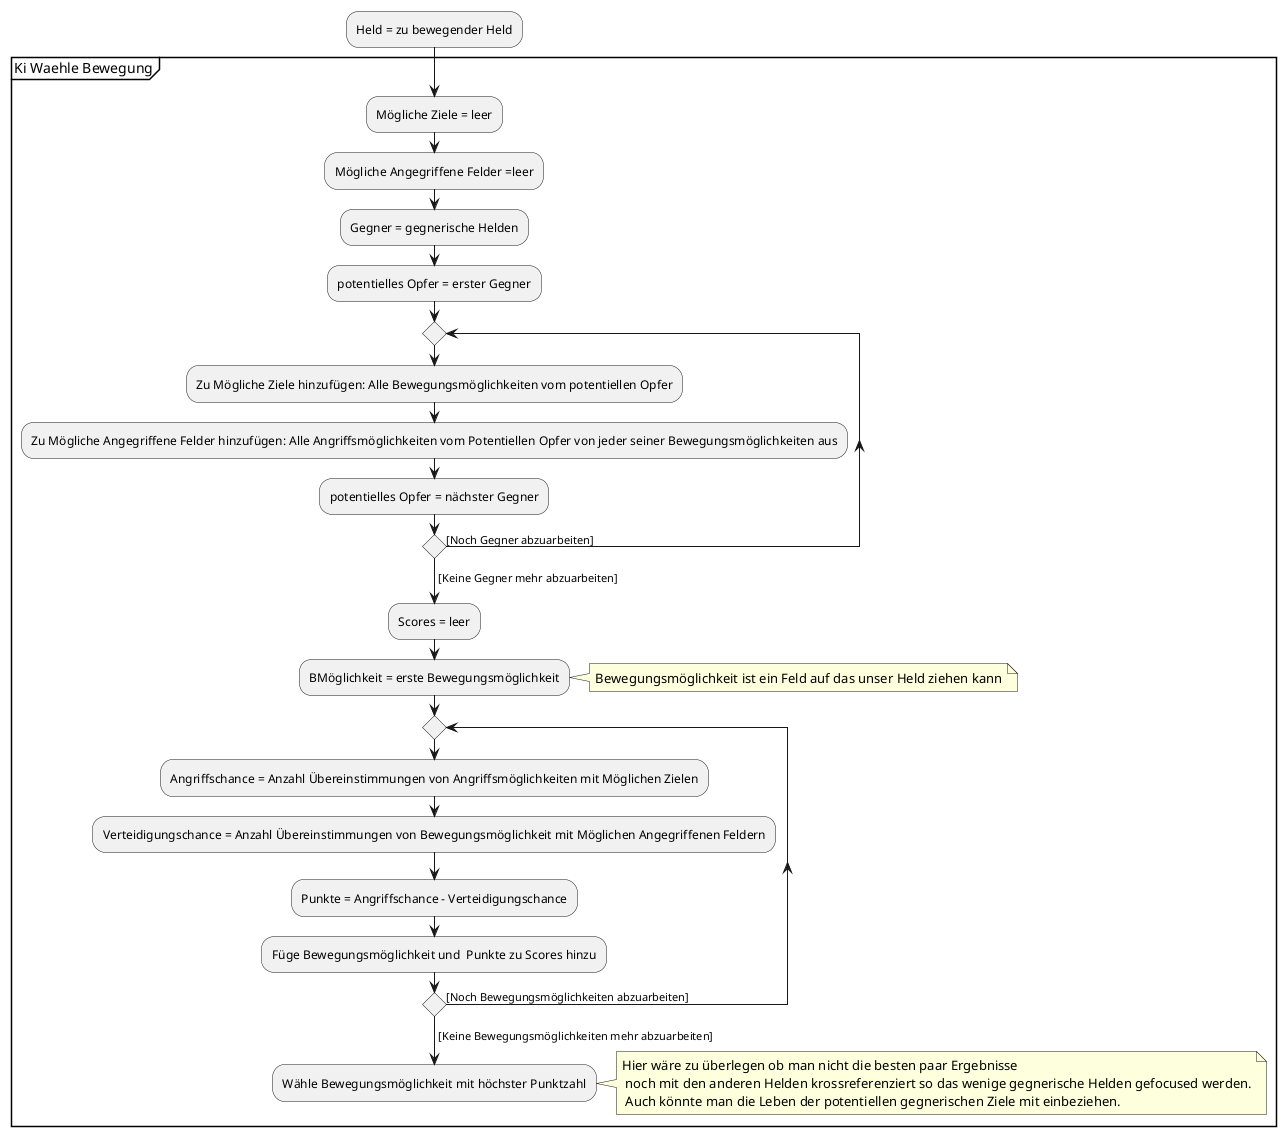@startuml

:Held = zu bewegender Held;

partition "Ki Waehle Bewegung" {
    :Mögliche Ziele = leer;
    :Mögliche Angegriffene Felder =leer;
    :Gegner = gegnerische Helden;
    :potentielles Opfer = erster Gegner;

    repeat
    :Zu Mögliche Ziele hinzufügen: Alle Bewegungsmöglichkeiten vom potentiellen Opfer;
    :Zu Mögliche Angegriffene Felder hinzufügen: Alle Angriffsmöglichkeiten vom Potentiellen Opfer von jeder seiner Bewegungsmöglichkeiten aus;
    :potentielles Opfer = nächster Gegner;
    repeat while () is ([Noch Gegner abzuarbeiten])
    -> [Keine Gegner mehr abzuarbeiten];
    :Scores = leer;
    :BMöglichkeit = erste Bewegungsmöglichkeit;
    note right: Bewegungsmöglichkeit ist ein Feld auf das unser Held ziehen kann
    repeat
    :Angriffschance = Anzahl Übereinstimmungen von Angriffsmöglichkeiten mit Möglichen Zielen;
    :Verteidigungschance = Anzahl Übereinstimmungen von Bewegungsmöglichkeit mit Möglichen Angegriffenen Feldern;
    :Punkte = Angriffschance - Verteidigungschance;
    :Füge Bewegungsmöglichkeit und  Punkte zu Scores hinzu;
    repeat while () is ([Noch Bewegungsmöglichkeiten abzuarbeiten])
    -> [Keine Bewegungsmöglichkeiten mehr abzuarbeiten];
    :Wähle Bewegungsmöglichkeit mit höchster Punktzahl;
    note right: Hier wäre zu überlegen ob man nicht die besten paar Ergebnisse\n noch mit den anderen Helden krossreferenziert so das wenige gegnerische Helden gefocused werden.\n Auch könnte man die Leben der potentiellen gegnerischen Ziele mit einbeziehen.

}
@enduml
